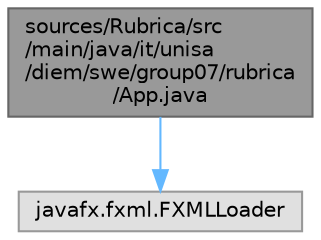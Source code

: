 digraph "sources/Rubrica/src/main/java/it/unisa/diem/swe/group07/rubrica/App.java"
{
 // LATEX_PDF_SIZE
  bgcolor="transparent";
  edge [fontname=Helvetica,fontsize=10,labelfontname=Helvetica,labelfontsize=10];
  node [fontname=Helvetica,fontsize=10,shape=box,height=0.2,width=0.4];
  Node1 [id="Node000001",label="sources/Rubrica/src\l/main/java/it/unisa\l/diem/swe/group07/rubrica\l/App.java",height=0.2,width=0.4,color="gray40", fillcolor="grey60", style="filled", fontcolor="black",tooltip="Classe principale per il caricamento dell'applicazione."];
  Node1 -> Node2 [id="edge1_Node000001_Node000002",color="steelblue1",style="solid",tooltip=" "];
  Node2 [id="Node000002",label="javafx.fxml.FXMLLoader",height=0.2,width=0.4,color="grey60", fillcolor="#E0E0E0", style="filled",tooltip=" "];
}
